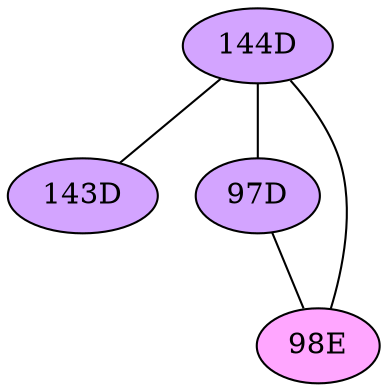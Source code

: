 // The Round Table
graph {
	"144D" [fillcolor="#D3A4FF" style=radial]
	"143D" [fillcolor="#D3A4FF" style=radial]
	"144D" -- "143D" [penwidth=1]
	"144D" [fillcolor="#D3A4FF" style=radial]
	"97D" [fillcolor="#D3A4FF" style=radial]
	"144D" -- "97D" [penwidth=1]
	"144D" [fillcolor="#D3A4FF" style=radial]
	"98E" [fillcolor="#FFA6FF" style=radial]
	"144D" -- "98E" [penwidth=1]
	"97D" [fillcolor="#D3A4FF" style=radial]
	"98E" [fillcolor="#FFA6FF" style=radial]
	"97D" -- "98E" [penwidth=1]
}
